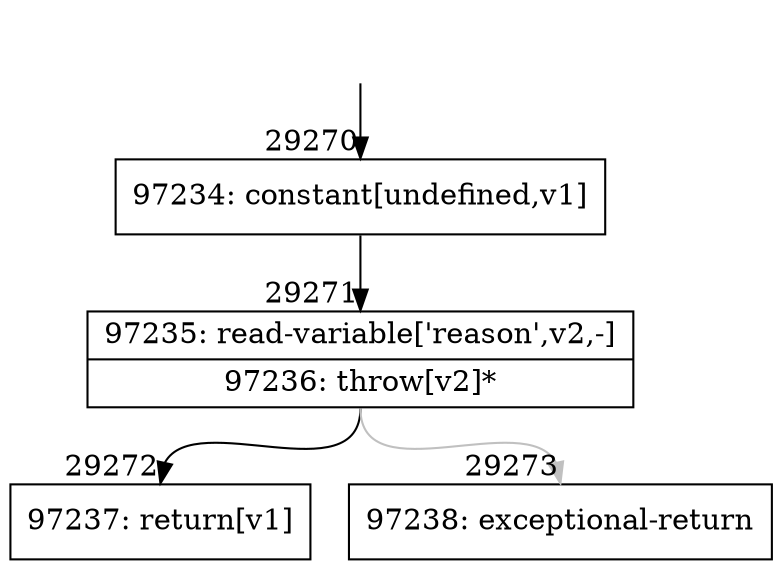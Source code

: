 digraph {
rankdir="TD"
BB_entry2599[shape=none,label=""];
BB_entry2599 -> BB29270 [tailport=s, headport=n, headlabel="    29270"]
BB29270 [shape=record label="{97234: constant[undefined,v1]}" ] 
BB29270 -> BB29271 [tailport=s, headport=n, headlabel="      29271"]
BB29271 [shape=record label="{97235: read-variable['reason',v2,-]|97236: throw[v2]*}" ] 
BB29271 -> BB29272 [tailport=s, headport=n, headlabel="      29272"]
BB29271 -> BB29273 [tailport=s, headport=n, color=gray, headlabel="      29273"]
BB29272 [shape=record label="{97237: return[v1]}" ] 
BB29273 [shape=record label="{97238: exceptional-return}" ] 
//#$~ 52921
}
